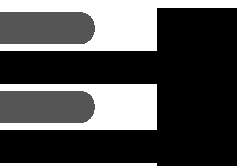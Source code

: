 % interdigitrodes.mp
% L. Nobre G.
% 2012

prologues := 1;

beginfig(1);
  numeric u, t, i, j, len;
  u = 1mm;
  t = 4u;
  i = 1u;
  len = 2*(t+i);
  path basepath;
  basepath = ((0,0.5t)---(3len,0.5t)--(3len,-0.5t)---(0,-0.5t)..cycle)
    shifted (-len,0.5*(t+i));
  fill basepath;
  fill basepath shifted (0,len);
  fill basepath shifted (0,-len);
  fill basepath shifted (0,-2len);
  fill (2len,-2len)--(3len,-2len)--(3len,2len)--(2len,2len)--cycle;
  draw currentpicture rotated 180 withcolor 0.333white;
endfig;

end.